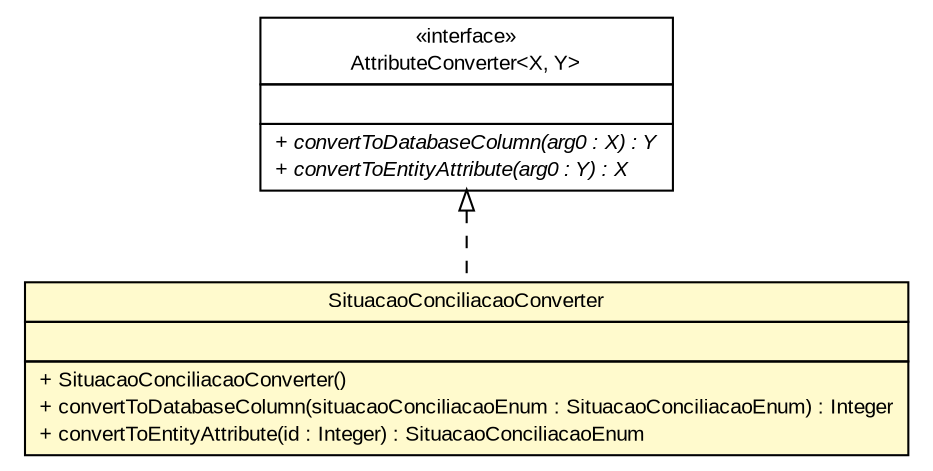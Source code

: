 #!/usr/local/bin/dot
#
# Class diagram 
# Generated by UMLGraph version R5_6 (http://www.umlgraph.org/)
#

digraph G {
	edge [fontname="arial",fontsize=10,labelfontname="arial",labelfontsize=10];
	node [fontname="arial",fontsize=10,shape=plaintext];
	nodesep=0.25;
	ranksep=0.5;
	// br.gov.to.sefaz.arr.persistence.converter.SituacaoConciliacaoConverter
	c151704 [label=<<table title="br.gov.to.sefaz.arr.persistence.converter.SituacaoConciliacaoConverter" border="0" cellborder="1" cellspacing="0" cellpadding="2" port="p" bgcolor="lemonChiffon" href="./SituacaoConciliacaoConverter.html">
		<tr><td><table border="0" cellspacing="0" cellpadding="1">
<tr><td align="center" balign="center"> SituacaoConciliacaoConverter </td></tr>
		</table></td></tr>
		<tr><td><table border="0" cellspacing="0" cellpadding="1">
<tr><td align="left" balign="left">  </td></tr>
		</table></td></tr>
		<tr><td><table border="0" cellspacing="0" cellpadding="1">
<tr><td align="left" balign="left"> + SituacaoConciliacaoConverter() </td></tr>
<tr><td align="left" balign="left"> + convertToDatabaseColumn(situacaoConciliacaoEnum : SituacaoConciliacaoEnum) : Integer </td></tr>
<tr><td align="left" balign="left"> + convertToEntityAttribute(id : Integer) : SituacaoConciliacaoEnum </td></tr>
		</table></td></tr>
		</table>>, URL="./SituacaoConciliacaoConverter.html", fontname="arial", fontcolor="black", fontsize=10.0];
	//br.gov.to.sefaz.arr.persistence.converter.SituacaoConciliacaoConverter implements javax.persistence.AttributeConverter<X, Y>
	c151947:p -> c151704:p [dir=back,arrowtail=empty,style=dashed];
	// javax.persistence.AttributeConverter<X, Y>
	c151947 [label=<<table title="javax.persistence.AttributeConverter" border="0" cellborder="1" cellspacing="0" cellpadding="2" port="p" href="http://java.sun.com/j2se/1.4.2/docs/api/javax/persistence/AttributeConverter.html">
		<tr><td><table border="0" cellspacing="0" cellpadding="1">
<tr><td align="center" balign="center"> &#171;interface&#187; </td></tr>
<tr><td align="center" balign="center"> AttributeConverter&lt;X, Y&gt; </td></tr>
		</table></td></tr>
		<tr><td><table border="0" cellspacing="0" cellpadding="1">
<tr><td align="left" balign="left">  </td></tr>
		</table></td></tr>
		<tr><td><table border="0" cellspacing="0" cellpadding="1">
<tr><td align="left" balign="left"><font face="arial italic" point-size="10.0"> + convertToDatabaseColumn(arg0 : X) : Y </font></td></tr>
<tr><td align="left" balign="left"><font face="arial italic" point-size="10.0"> + convertToEntityAttribute(arg0 : Y) : X </font></td></tr>
		</table></td></tr>
		</table>>, URL="http://java.sun.com/j2se/1.4.2/docs/api/javax/persistence/AttributeConverter.html", fontname="arial", fontcolor="black", fontsize=10.0];
}

